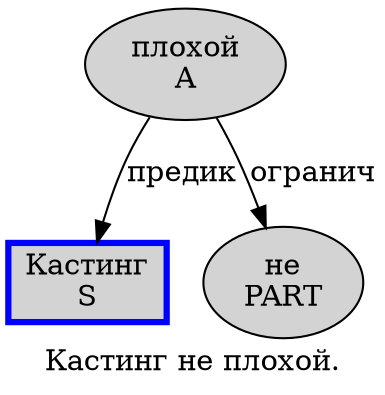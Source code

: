 digraph SENTENCE_3512 {
	graph [label="Кастинг не плохой."]
	node [style=filled]
		0 [label="Кастинг
S" color=blue fillcolor=lightgray penwidth=3 shape=box]
		1 [label="не
PART" color="" fillcolor=lightgray penwidth=1 shape=ellipse]
		2 [label="плохой
A" color="" fillcolor=lightgray penwidth=1 shape=ellipse]
			2 -> 0 [label="предик"]
			2 -> 1 [label="огранич"]
}